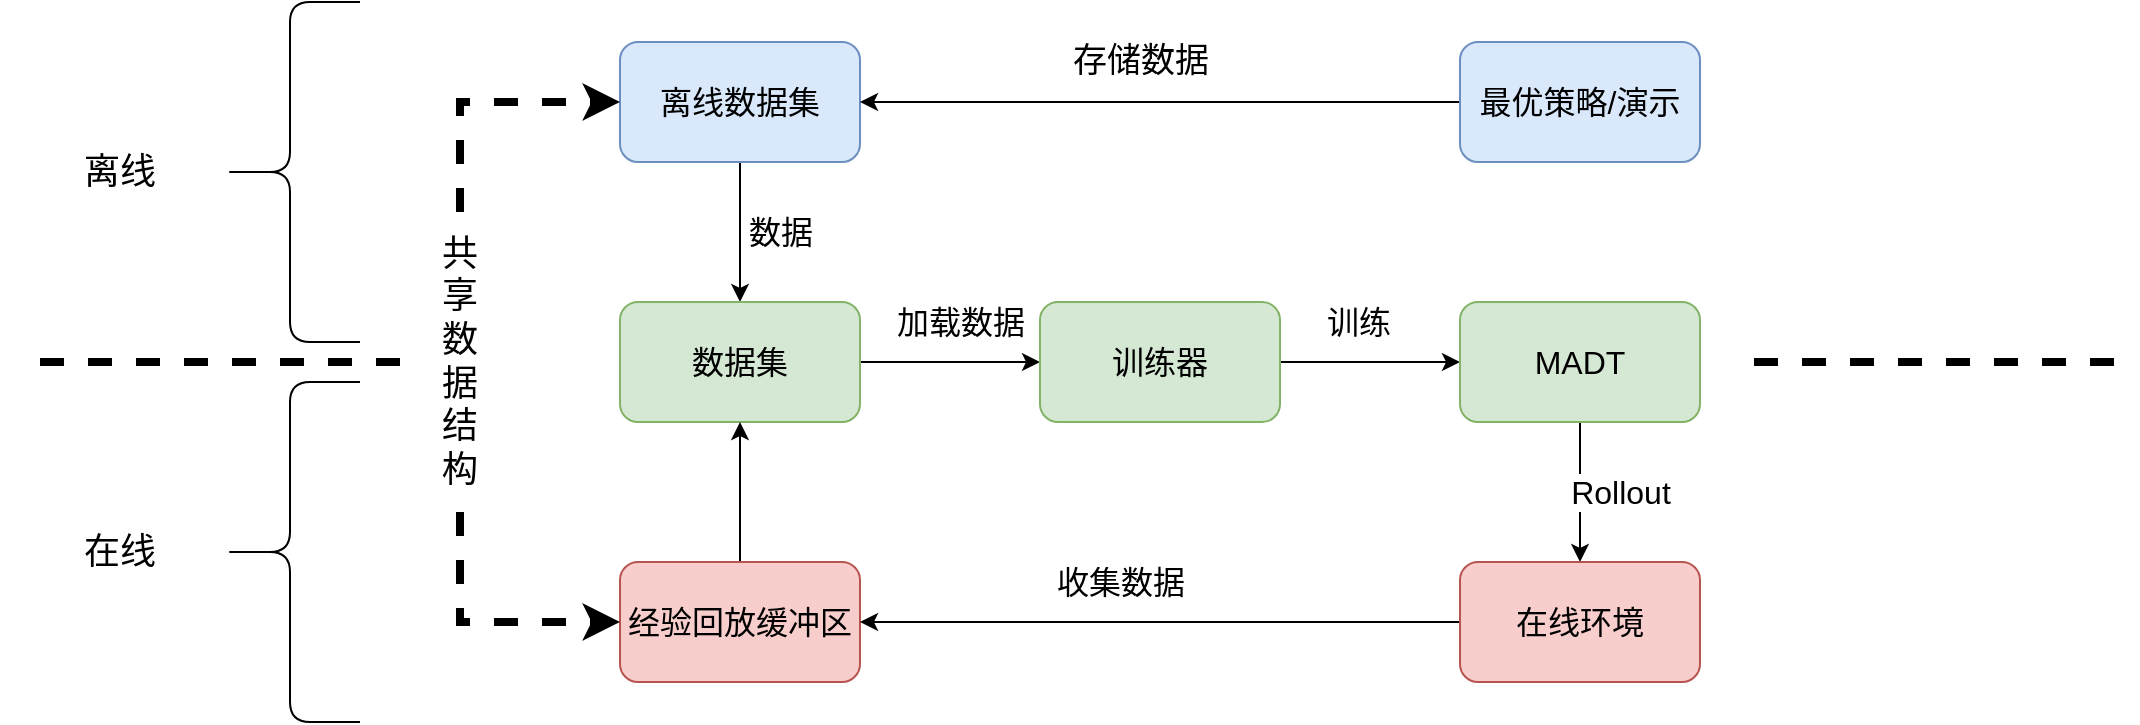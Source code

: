 <mxfile version="26.2.5">
  <diagram name="第 1 页" id="Nv_TF7e5R3h42QyX2xgu">
    <mxGraphModel dx="2042" dy="623" grid="1" gridSize="10" guides="1" tooltips="1" connect="1" arrows="1" fold="1" page="1" pageScale="1" pageWidth="827" pageHeight="1169" math="0" shadow="0">
      <root>
        <mxCell id="0" />
        <mxCell id="1" parent="0" />
        <mxCell id="azxAjfRUY-Y2XKpPdTet-24" style="edgeStyle=orthogonalEdgeStyle;rounded=0;orthogonalLoop=1;jettySize=auto;html=1;" parent="1" source="azxAjfRUY-Y2XKpPdTet-1" target="azxAjfRUY-Y2XKpPdTet-3" edge="1">
          <mxGeometry relative="1" as="geometry" />
        </mxCell>
        <mxCell id="azxAjfRUY-Y2XKpPdTet-29" value="数据" style="edgeLabel;html=1;align=center;verticalAlign=middle;resizable=0;points=[];fontSize=16;" parent="azxAjfRUY-Y2XKpPdTet-24" vertex="1" connectable="0">
          <mxGeometry x="-0.4" y="3" relative="1" as="geometry">
            <mxPoint x="17" y="14" as="offset" />
          </mxGeometry>
        </mxCell>
        <mxCell id="azxAjfRUY-Y2XKpPdTet-1" value="离线数据集" style="rounded=1;whiteSpace=wrap;html=1;fontSize=16;fillColor=#dae8fc;strokeColor=#6c8ebf;" parent="1" vertex="1">
          <mxGeometry x="70" y="210" width="120" height="60" as="geometry" />
        </mxCell>
        <mxCell id="azxAjfRUY-Y2XKpPdTet-22" style="edgeStyle=orthogonalEdgeStyle;rounded=0;orthogonalLoop=1;jettySize=auto;html=1;" parent="1" source="azxAjfRUY-Y2XKpPdTet-2" target="azxAjfRUY-Y2XKpPdTet-1" edge="1">
          <mxGeometry relative="1" as="geometry" />
        </mxCell>
        <mxCell id="azxAjfRUY-Y2XKpPdTet-23" value="存储数据" style="edgeLabel;html=1;align=center;verticalAlign=middle;resizable=0;points=[];fontSize=17;" parent="azxAjfRUY-Y2XKpPdTet-22" vertex="1" connectable="0">
          <mxGeometry x="0.022" y="-3" relative="1" as="geometry">
            <mxPoint x="-7" y="-17" as="offset" />
          </mxGeometry>
        </mxCell>
        <mxCell id="azxAjfRUY-Y2XKpPdTet-2" value="最优策略/演示" style="rounded=1;whiteSpace=wrap;html=1;fontSize=16;fillColor=#dae8fc;strokeColor=#6c8ebf;" parent="1" vertex="1">
          <mxGeometry x="490" y="210" width="120" height="60" as="geometry" />
        </mxCell>
        <mxCell id="azxAjfRUY-Y2XKpPdTet-26" style="edgeStyle=orthogonalEdgeStyle;rounded=0;orthogonalLoop=1;jettySize=auto;html=1;entryX=0;entryY=0.5;entryDx=0;entryDy=0;" parent="1" source="azxAjfRUY-Y2XKpPdTet-3" target="azxAjfRUY-Y2XKpPdTet-4" edge="1">
          <mxGeometry relative="1" as="geometry" />
        </mxCell>
        <mxCell id="azxAjfRUY-Y2XKpPdTet-30" value="加载数据" style="edgeLabel;html=1;align=center;verticalAlign=middle;resizable=0;points=[];fontSize=16;" parent="azxAjfRUY-Y2XKpPdTet-26" vertex="1" connectable="0">
          <mxGeometry x="-0.244" y="5" relative="1" as="geometry">
            <mxPoint x="16" y="-15" as="offset" />
          </mxGeometry>
        </mxCell>
        <mxCell id="azxAjfRUY-Y2XKpPdTet-3" value="数据集" style="rounded=1;whiteSpace=wrap;html=1;fontSize=16;fillColor=#d5e8d4;strokeColor=#82b366;" parent="1" vertex="1">
          <mxGeometry x="70" y="340" width="120" height="60" as="geometry" />
        </mxCell>
        <mxCell id="azxAjfRUY-Y2XKpPdTet-27" style="edgeStyle=orthogonalEdgeStyle;rounded=0;orthogonalLoop=1;jettySize=auto;html=1;" parent="1" source="azxAjfRUY-Y2XKpPdTet-4" target="azxAjfRUY-Y2XKpPdTet-5" edge="1">
          <mxGeometry relative="1" as="geometry">
            <Array as="points">
              <mxPoint x="440" y="370" />
              <mxPoint x="440" y="370" />
            </Array>
          </mxGeometry>
        </mxCell>
        <mxCell id="azxAjfRUY-Y2XKpPdTet-31" value="训练" style="edgeLabel;html=1;align=center;verticalAlign=middle;resizable=0;points=[];fontSize=16;" parent="azxAjfRUY-Y2XKpPdTet-27" vertex="1" connectable="0">
          <mxGeometry x="-0.149" y="3" relative="1" as="geometry">
            <mxPoint y="-17" as="offset" />
          </mxGeometry>
        </mxCell>
        <mxCell id="azxAjfRUY-Y2XKpPdTet-4" value="训练器" style="rounded=1;whiteSpace=wrap;html=1;fontSize=16;fillColor=#d5e8d4;strokeColor=#82b366;" parent="1" vertex="1">
          <mxGeometry x="280" y="340" width="120" height="60" as="geometry" />
        </mxCell>
        <mxCell id="azxAjfRUY-Y2XKpPdTet-33" style="edgeStyle=orthogonalEdgeStyle;rounded=0;orthogonalLoop=1;jettySize=auto;html=1;" parent="1" source="azxAjfRUY-Y2XKpPdTet-5" target="azxAjfRUY-Y2XKpPdTet-7" edge="1">
          <mxGeometry relative="1" as="geometry" />
        </mxCell>
        <mxCell id="azxAjfRUY-Y2XKpPdTet-34" value="Rollout" style="edgeLabel;html=1;align=center;verticalAlign=middle;resizable=0;points=[];fontSize=16;" parent="azxAjfRUY-Y2XKpPdTet-33" vertex="1" connectable="0">
          <mxGeometry x="-0.318" y="1" relative="1" as="geometry">
            <mxPoint x="19" y="11" as="offset" />
          </mxGeometry>
        </mxCell>
        <mxCell id="azxAjfRUY-Y2XKpPdTet-5" value="MADT" style="rounded=1;whiteSpace=wrap;html=1;fontSize=16;fillColor=#d5e8d4;strokeColor=#82b366;" parent="1" vertex="1">
          <mxGeometry x="490" y="340" width="120" height="60" as="geometry" />
        </mxCell>
        <mxCell id="azxAjfRUY-Y2XKpPdTet-25" style="edgeStyle=orthogonalEdgeStyle;rounded=0;orthogonalLoop=1;jettySize=auto;html=1;" parent="1" source="azxAjfRUY-Y2XKpPdTet-6" target="azxAjfRUY-Y2XKpPdTet-3" edge="1">
          <mxGeometry relative="1" as="geometry" />
        </mxCell>
        <mxCell id="azxAjfRUY-Y2XKpPdTet-6" value="经验回放缓冲区" style="rounded=1;whiteSpace=wrap;html=1;fontSize=16;fillColor=#f8cecc;strokeColor=#b85450;" parent="1" vertex="1">
          <mxGeometry x="70" y="470" width="120" height="60" as="geometry" />
        </mxCell>
        <mxCell id="azxAjfRUY-Y2XKpPdTet-28" style="edgeStyle=orthogonalEdgeStyle;rounded=0;orthogonalLoop=1;jettySize=auto;html=1;" parent="1" source="azxAjfRUY-Y2XKpPdTet-7" target="azxAjfRUY-Y2XKpPdTet-6" edge="1">
          <mxGeometry relative="1" as="geometry" />
        </mxCell>
        <mxCell id="azxAjfRUY-Y2XKpPdTet-32" value="收集数据" style="edgeLabel;html=1;align=center;verticalAlign=middle;resizable=0;points=[];fontSize=16;" parent="azxAjfRUY-Y2XKpPdTet-28" vertex="1" connectable="0">
          <mxGeometry x="0.069" relative="1" as="geometry">
            <mxPoint x="-10" y="-20" as="offset" />
          </mxGeometry>
        </mxCell>
        <mxCell id="azxAjfRUY-Y2XKpPdTet-7" value="在线环境" style="rounded=1;whiteSpace=wrap;html=1;fontSize=16;fillColor=#f8cecc;strokeColor=#b85450;" parent="1" vertex="1">
          <mxGeometry x="490" y="470" width="120" height="60" as="geometry" />
        </mxCell>
        <mxCell id="azxAjfRUY-Y2XKpPdTet-11" style="edgeStyle=orthogonalEdgeStyle;rounded=0;orthogonalLoop=1;jettySize=auto;html=1;entryX=0;entryY=0.5;entryDx=0;entryDy=0;dashed=1;strokeWidth=4;" parent="1" source="azxAjfRUY-Y2XKpPdTet-8" target="azxAjfRUY-Y2XKpPdTet-1" edge="1">
          <mxGeometry relative="1" as="geometry">
            <Array as="points">
              <mxPoint x="-10" y="240" />
            </Array>
          </mxGeometry>
        </mxCell>
        <mxCell id="azxAjfRUY-Y2XKpPdTet-12" style="edgeStyle=orthogonalEdgeStyle;rounded=0;orthogonalLoop=1;jettySize=auto;html=1;entryX=0;entryY=0.5;entryDx=0;entryDy=0;dashed=1;strokeWidth=4;" parent="1" source="azxAjfRUY-Y2XKpPdTet-8" target="azxAjfRUY-Y2XKpPdTet-6" edge="1">
          <mxGeometry relative="1" as="geometry">
            <Array as="points">
              <mxPoint x="-10" y="500" />
            </Array>
          </mxGeometry>
        </mxCell>
        <mxCell id="azxAjfRUY-Y2XKpPdTet-8" value="共享数据结构" style="text;html=1;align=center;verticalAlign=middle;whiteSpace=wrap;rounded=0;fontSize=18;" parent="1" vertex="1">
          <mxGeometry x="-20" y="295" width="20" height="150" as="geometry" />
        </mxCell>
        <mxCell id="azxAjfRUY-Y2XKpPdTet-13" value="" style="shape=curlyBracket;whiteSpace=wrap;html=1;rounded=1;labelPosition=left;verticalLabelPosition=middle;align=right;verticalAlign=middle;" parent="1" vertex="1">
          <mxGeometry x="-130" y="190" width="70" height="170" as="geometry" />
        </mxCell>
        <mxCell id="azxAjfRUY-Y2XKpPdTet-14" value="" style="line;strokeWidth=4;html=1;perimeter=backbonePerimeter;points=[];outlineConnect=0;dashed=1;" parent="1" vertex="1">
          <mxGeometry x="-220" y="365" width="190" height="10" as="geometry" />
        </mxCell>
        <mxCell id="azxAjfRUY-Y2XKpPdTet-16" value="" style="line;strokeWidth=4;html=1;perimeter=backbonePerimeter;points=[];outlineConnect=0;dashed=1;" parent="1" vertex="1">
          <mxGeometry x="637" y="365" width="190" height="10" as="geometry" />
        </mxCell>
        <mxCell id="azxAjfRUY-Y2XKpPdTet-19" value="" style="shape=curlyBracket;whiteSpace=wrap;html=1;rounded=1;labelPosition=left;verticalLabelPosition=middle;align=right;verticalAlign=middle;" parent="1" vertex="1">
          <mxGeometry x="-130" y="380" width="70" height="170" as="geometry" />
        </mxCell>
        <mxCell id="azxAjfRUY-Y2XKpPdTet-20" value="离线" style="text;html=1;align=center;verticalAlign=middle;whiteSpace=wrap;rounded=0;fontSize=18;" parent="1" vertex="1">
          <mxGeometry x="-240" y="245" width="120" height="60" as="geometry" />
        </mxCell>
        <mxCell id="azxAjfRUY-Y2XKpPdTet-21" value="在线" style="text;html=1;align=center;verticalAlign=middle;whiteSpace=wrap;rounded=0;fontSize=18;" parent="1" vertex="1">
          <mxGeometry x="-240" y="435" width="120" height="60" as="geometry" />
        </mxCell>
      </root>
    </mxGraphModel>
  </diagram>
</mxfile>
